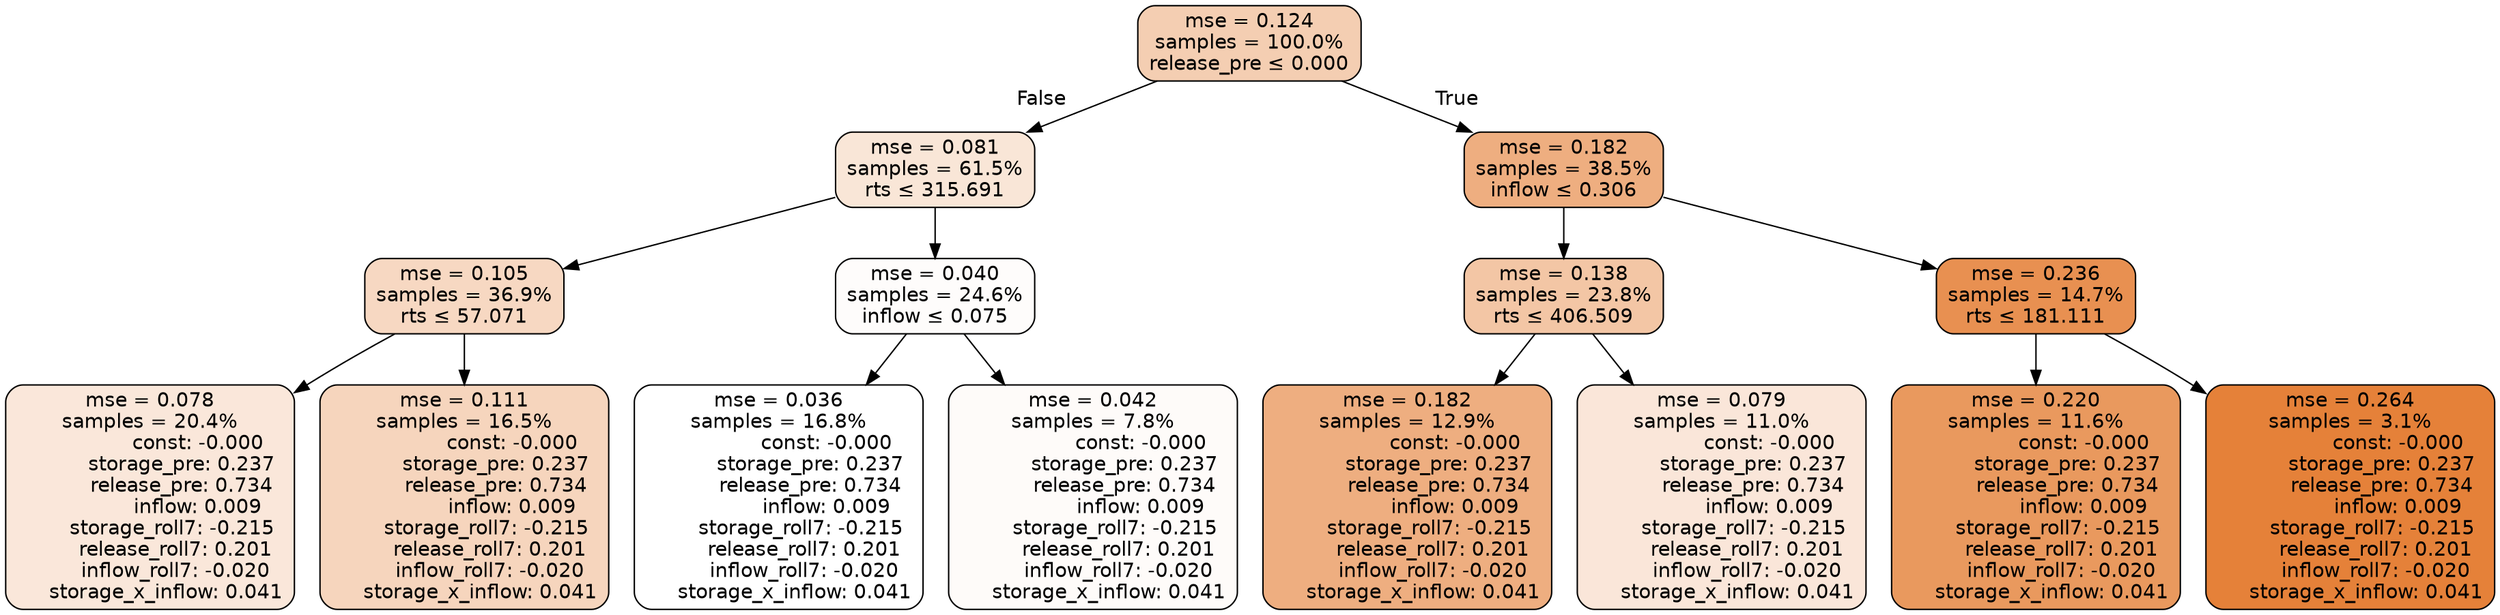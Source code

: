 digraph tree {
node [shape=rectangle, style="filled, rounded", color="black", fontname=helvetica] ;
edge [fontname=helvetica] ;
	"0" [label="mse = 0.124
samples = 100.0%
release_pre &le; 0.000", fillcolor="#f4ceb2"]
	"1" [label="mse = 0.081
samples = 61.5%
rts &le; 315.691", fillcolor="#f9e6d7"]
	"2" [label="mse = 0.105
samples = 36.9%
rts &le; 57.071", fillcolor="#f7d8c2"]
	"3" [label="mse = 0.078
samples = 20.4%
               const: -0.000
          storage_pre: 0.237
          release_pre: 0.734
               inflow: 0.009
       storage_roll7: -0.215
        release_roll7: 0.201
        inflow_roll7: -0.020
     storage_x_inflow: 0.041", fillcolor="#fae7da"]
	"4" [label="mse = 0.111
samples = 16.5%
               const: -0.000
          storage_pre: 0.237
          release_pre: 0.734
               inflow: 0.009
       storage_roll7: -0.215
        release_roll7: 0.201
        inflow_roll7: -0.020
     storage_x_inflow: 0.041", fillcolor="#f6d5bd"]
	"5" [label="mse = 0.040
samples = 24.6%
inflow &le; 0.075", fillcolor="#fefcfb"]
	"6" [label="mse = 0.036
samples = 16.8%
               const: -0.000
          storage_pre: 0.237
          release_pre: 0.734
               inflow: 0.009
       storage_roll7: -0.215
        release_roll7: 0.201
        inflow_roll7: -0.020
     storage_x_inflow: 0.041", fillcolor="#ffffff"]
	"7" [label="mse = 0.042
samples = 7.8%
               const: -0.000
          storage_pre: 0.237
          release_pre: 0.734
               inflow: 0.009
       storage_roll7: -0.215
        release_roll7: 0.201
        inflow_roll7: -0.020
     storage_x_inflow: 0.041", fillcolor="#fefbf9"]
	"8" [label="mse = 0.182
samples = 38.5%
inflow &le; 0.306", fillcolor="#eeae80"]
	"9" [label="mse = 0.138
samples = 23.8%
rts &le; 406.509", fillcolor="#f3c6a5"]
	"10" [label="mse = 0.182
samples = 12.9%
               const: -0.000
          storage_pre: 0.237
          release_pre: 0.734
               inflow: 0.009
       storage_roll7: -0.215
        release_roll7: 0.201
        inflow_roll7: -0.020
     storage_x_inflow: 0.041", fillcolor="#eeae80"]
	"11" [label="mse = 0.079
samples = 11.0%
               const: -0.000
          storage_pre: 0.237
          release_pre: 0.734
               inflow: 0.009
       storage_roll7: -0.215
        release_roll7: 0.201
        inflow_roll7: -0.020
     storage_x_inflow: 0.041", fillcolor="#fae6d9"]
	"12" [label="mse = 0.236
samples = 14.7%
rts &le; 181.111", fillcolor="#e89051"]
	"13" [label="mse = 0.220
samples = 11.6%
               const: -0.000
          storage_pre: 0.237
          release_pre: 0.734
               inflow: 0.009
       storage_roll7: -0.215
        release_roll7: 0.201
        inflow_roll7: -0.020
     storage_x_inflow: 0.041", fillcolor="#e9995e"]
	"14" [label="mse = 0.264
samples = 3.1%
               const: -0.000
          storage_pre: 0.237
          release_pre: 0.734
               inflow: 0.009
       storage_roll7: -0.215
        release_roll7: 0.201
        inflow_roll7: -0.020
     storage_x_inflow: 0.041", fillcolor="#e58139"]

	"0" -> "1" [labeldistance=2.5, labelangle=45, headlabel="False"]
	"1" -> "2"
	"2" -> "3"
	"2" -> "4"
	"1" -> "5"
	"5" -> "6"
	"5" -> "7"
	"0" -> "8" [labeldistance=2.5, labelangle=-45, headlabel="True"]
	"8" -> "9"
	"9" -> "10"
	"9" -> "11"
	"8" -> "12"
	"12" -> "13"
	"12" -> "14"
}